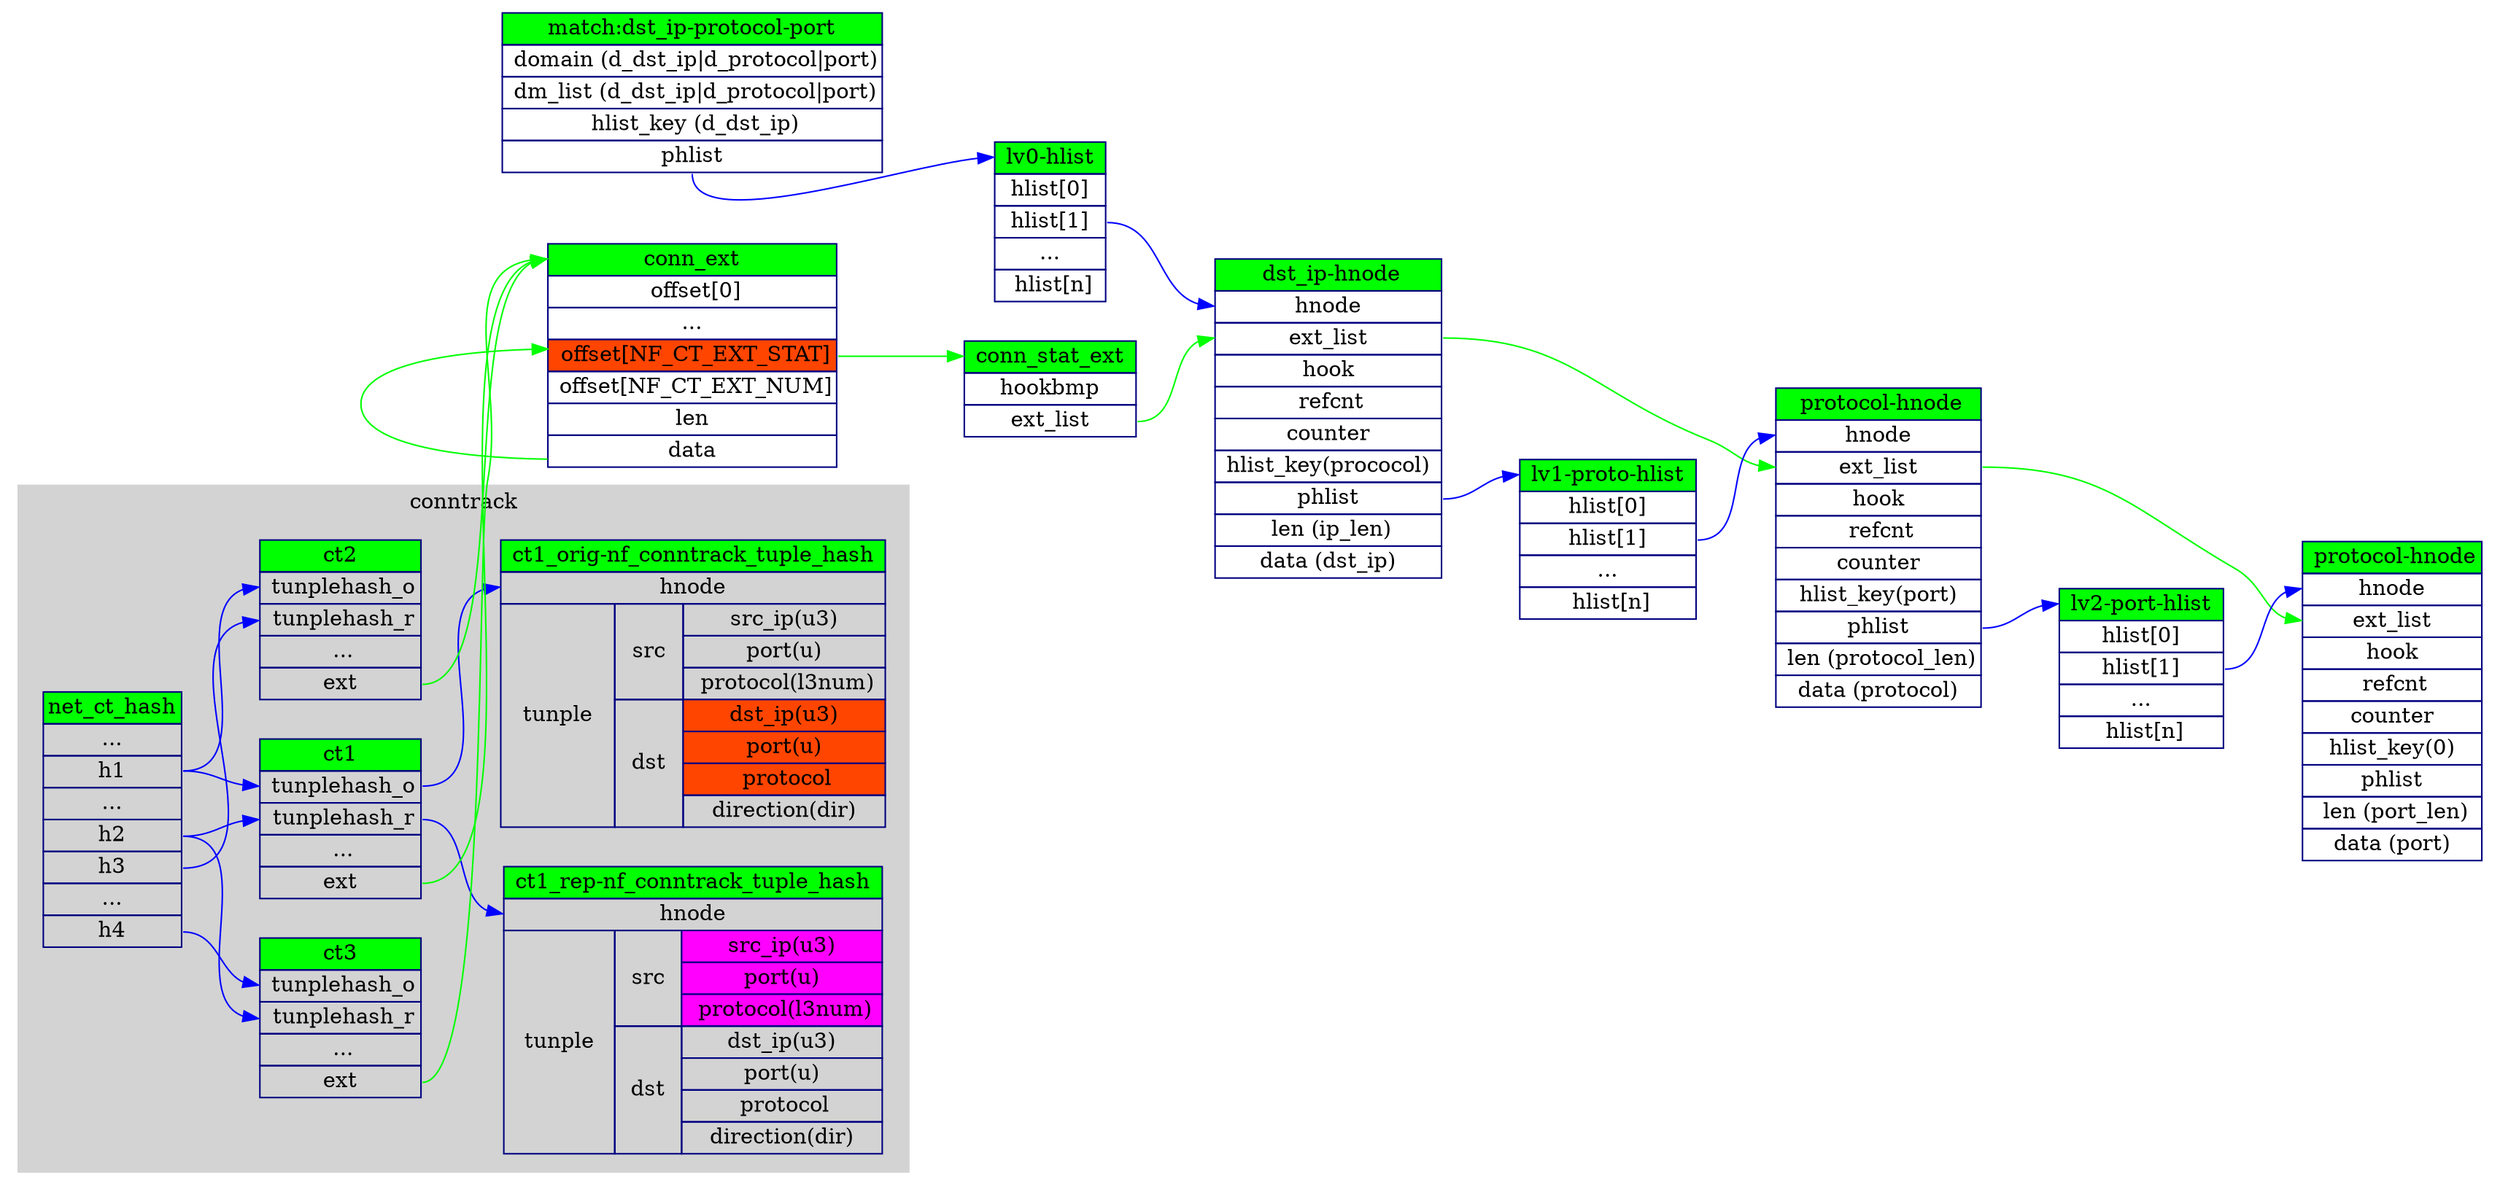 digraph G {
  graph [
		rankdir=LR
	];
	node [
		//fontcolor=royalblue,
		//fontcolor=navy,
    color=navy;
		label="\N",
		shape=plaintext,
	];
  edge [color=blue]

  subgraph cluster0 {
    node [color=navy];
    edge [color=blue]
    style=filled;
    color=lightgrey;

    ct1:f2 -> tunple_rep_1:f1;
    ct1:f1 -> tunple_org_1:f1;

    net_ct:f1 -> ct1:f1;
    net_ct:f2 -> ct1:f2;

    net_ct:f1 -> ct2:f1;
    net_ct:f3 -> ct2:f2;

    net_ct:f4 -> ct3:f1;
    net_ct:f2 -> ct3:f2;

    label = "conntrack";
  }

  subgraph cluster1 {
    style=filled;
    color=lightgrey;
      label = "pkt-stat"
  }

    
    match1:phlist -> match_dstip_hlist:f0;
    match_dstip_hlist:h1 ->match_dstip_hnode:hnode;
    match_dstip_hnode:phlist->match_proto_hlist:f0;
    match_proto_hlist:h1->match_proto_hnode:hnode;
    match_proto_hnode:phlist->match_port_hlist:f0;
    match_port_hlist:h1->match_port_hnode:hnode;

    edge [color=green];
    conn_stat_ext:ext_list -> match_dstip_hnode:ext_list; 
    match_dstip_hnode:ext_list-> match_proto_hnode:ext_list;
    match_proto_hnode:ext_list-> match_port_hnode:ext_list;
 


  net_ct [label=< <TABLE BORDER="0" CELLBORDER="1"  CELLSPACING="0">
            <TR > <TD BGCOLOR="green" PORT="f0">net_ct_hash</TD></TR>
            <TR> <TD>...</TD></TR>
            <TR> <TD PORT="f1">h1</TD></TR>
            <TR> <TD>...</TD></TR>
            <TR> <TD PORT="f2">h2</TD></TR>
            <TR> <TD PORT="f3">h3</TD></TR>
            <TR> <TD>...</TD></TR>
            <TR> <TD PORT="f4">h4</TD></TR>
            </TABLE> >];
  
  ct1 [label=< <table border="0" cellborder="1"  cellspacing="0">
            <tr > <td port="f0" bgcolor="green"> ct1 </td></tr>
            <tr > <td PORT="f1"> tunplehash_o</td></tr>
            <tr > <td PORT="f2"> tunplehash_r</td></tr>
            <tr > <td PORT="fx"> ...</td></tr>
            <tr > <td PORT="fext"> ext </td></tr>
            </table> >];
 
  ct2 [label=< <table border="0" cellborder="1"  cellspacing="0">
            <tr > <td port="f0" bgcolor="green"> ct2 </td></tr>
            <tr > <td PORT="f1"> tunplehash_o</td></tr>
            <tr > <td PORT="f2"> tunplehash_r</td></tr>
            <tr > <td PORT="fx"> ...</td></tr>
            <tr > <td PORT="fext"> ext </td></tr>
            </table> >];

  ct3 [label=< <table border="0" cellborder="1"  cellspacing="0">
            <tr > <td port="f0" bgcolor="green"> ct3 </td></tr>
            <tr > <td PORT="f1"> tunplehash_o</td></tr>
            <tr > <td PORT="f2"> tunplehash_r</td></tr>
            <tr > <td PORT="fx"> ...</td></tr>
            <tr > <td PORT="fext"> ext </td></tr>
            </table> >];



  tunple_org_1 [label=< <table border="0" cellborder="1"  cellspacing="0">
            <tr > <td PORT="f0" bgcolor="green" colspan="3"> ct1_orig-nf_conntrack_tuple_hash </td></tr>
            <tr > <td PORT="f1" colspan="3"> hnode </td></tr>
            <tr > 
              <td PORT="f2" rowspan="7" > tunple </td>
              <td PORT="f3" rowspan="3" > src </td>
              <td> src_ip(u3) </td>
            </tr>
            <tr><td> port(u) </td> </tr>
            <tr><td> protocol(l3num)</td> </tr>
            <tr>
              <td PORT="f3" rowspan="4" > dst </td>
              <td bgcolor="orangered"> dst_ip(u3) </td>
            </tr>
            <tr><td bgcolor="orangered"> port(u) </td></tr>
            <tr><td bgcolor="orangered"> protocol</td></tr>
            <tr><td> direction(dir) </td></tr>
            </table>>];
  


  tunple_rep_1 [label=< <table border="0" cellborder="1"  cellspacing="0">
            <tr > <td PORT="f0" bgcolor="green" colspan="3"> ct1_rep-nf_conntrack_tuple_hash </td></tr>
            <tr > <td PORT="f1" colspan="3"> hnode </td></tr>
            <tr > 
              <td PORT="f2" rowspan="7" > tunple </td>
              <td PORT="f3" rowspan="3" > src </td>
              <td bgcolor="magenta"> src_ip(u3) </td>
            </tr>
            <tr><td bgcolor="magenta"> port(u) </td> </tr>
            <tr><td bgcolor="magenta"> protocol(l3num)</td> </tr>
            <tr>
              <td PORT="f3" rowspan="4" > dst </td>
              <td> dst_ip(u3) </td>
            </tr>
            <tr><td> port(u) </td></tr>
            <tr><td> protocol</td></tr>
            <tr><td> direction(dir) </td></tr>
            </table>>];

  ct1:fext -> conn_ext:f0;
  ct2:fext -> conn_ext:f0;
  ct3:fext -> conn_ext:f0;
  conn_ext:data->conn_ext:offset_stat;
  conn_ext:offset_stat->conn_stat_ext:f0;

  
  conn_ext [label=< <table border="0" cellborder="1"  cellspacing="0">
            <tr > <td PORT="f0" bgcolor="green"> conn_ext </td></tr>
            <tr><td> offset[0]</td></tr>
            <tr><td> ... </td></tr>
            <tr><td PORT="offset_stat" bgcolor="orangered"> offset[NF_CT_EXT_STAT]</td></tr>
            <tr><td> offset[NF_CT_EXT_NUM]</td></tr>
            <tr><td> len </td></tr>
            <tr><td PORT="data"> data </td></tr>
            </table>>];

  conn_stat_ext [label=< <table border="0" cellborder="1"  cellspacing="0">
            <tr > <td PORT="f0" bgcolor="green"> conn_stat_ext </td></tr>
            <tr><td> hookbmp </td></tr>
            <tr><td PORT="ext_list"> ext_list </td></tr>
            </table>>];

  match_port_hnode [label=< <table border="0" cellborder="1"  cellspacing="0">
            <tr > <td PORT="f0" bgcolor="green"> protocol-hnode</td></tr>
            <tr><td PORT="hnode"> hnode </td></tr>
            <tr><td PORT="ext_list"> ext_list </td></tr>
            <tr><td> hook </td></tr>
            <tr><td> refcnt</td></tr>
            <tr><td> counter </td></tr>
            <tr><td> hlist_key(0) </td></tr>
            <tr><td PORT="phlist"> phlist </td></tr>
            <tr><td> len (port_len)</td></tr>
            <tr><td> data (port) </td></tr>
            </table>>];

  match_port_hlist [label=< <table border="0" cellborder="1"  cellspacing="0">
            <tr><td PORT="f0" bgcolor="green"> lv2-port-hlist </td></tr>
            <tr><td PORT="h0"> hlist[0] </td></tr>
            <tr><td PORT="h1"> hlist[1] </td></tr>
            <tr><td PORT="hx"> ... </td></tr>
            <tr><td PORT="hn"> hlist[n]</td></tr>
            </table>>];



  match_proto_hnode [label=< <table border="0" cellborder="1"  cellspacing="0">
            <tr > <td PORT="f0" bgcolor="green"> protocol-hnode</td></tr>
            <tr><td PORT="hnode"> hnode </td></tr>
            <tr><td PORT="ext_list"> ext_list </td></tr>
            <tr><td> hook </td></tr>
            <tr><td> refcnt</td></tr>
            <tr><td> counter </td></tr>
            <tr><td> hlist_key(port) </td></tr>
            <tr><td PORT="phlist"> phlist </td></tr>
            <tr><td> len (protocol_len)</td></tr>
            <tr><td> data (protocol) </td></tr>
            </table>>];
  match_proto_hlist [label=< <table border="0" cellborder="1"  cellspacing="0">
            <tr><td PORT="f0" bgcolor="green"> lv1-proto-hlist </td></tr>
            <tr><td PORT="h0"> hlist[0] </td></tr>
            <tr><td PORT="h1"> hlist[1] </td></tr>
            <tr><td PORT="hx"> ... </td></tr>
            <tr><td PORT="hn"> hlist[n]</td></tr>
            </table>>];

  match_dstip_hnode [label=< <table border="0" cellborder="1"  cellspacing="0">
            <tr > <td PORT="f0" bgcolor="green"> dst_ip-hnode</td></tr>
            <tr><td PORT="hnode"> hnode </td></tr>
            <tr><td PORT="ext_list"> ext_list </td></tr>
            <tr><td> hook </td></tr>
            <tr><td> refcnt</td></tr>
            <tr><td> counter </td></tr>
            <tr><td> hlist_key(prococol) </td></tr>
            <tr><td PORT="phlist"> phlist </td></tr>
            <tr><td> len (ip_len)</td></tr>
            <tr><td> data (dst_ip) </td></tr>

            </table>>];

  match_dstip_hlist [label=< <table border="0" cellborder="1"  cellspacing="0">
            <tr><td PORT="f0" bgcolor="green"> lv0-hlist </td></tr>
            <tr><td PORT="h0"> hlist[0] </td></tr>
            <tr><td PORT="h1"> hlist[1] </td></tr>
            <tr><td PORT="hx"> ... </td></tr>
            <tr><td PORT="hn"> hlist[n]</td></tr>
            </table>>];

  match1 [label=< <table border="0" cellborder="1"  cellspacing="0">
            <tr > <td PORT="f0" bgcolor="green" colspan="3"> match:dst_ip-protocol-port </td></tr>
            <tr><td> domain (d_dst_ip|d_protocol|port)</td></tr>
            <tr><td> dm_list (d_dst_ip|d_protocol|port)</td></tr>
            <tr><td> hlist_key (d_dst_ip)</td></tr>
            <tr><td PORT="phlist"> phlist </td></tr>
            </table>>];

}


